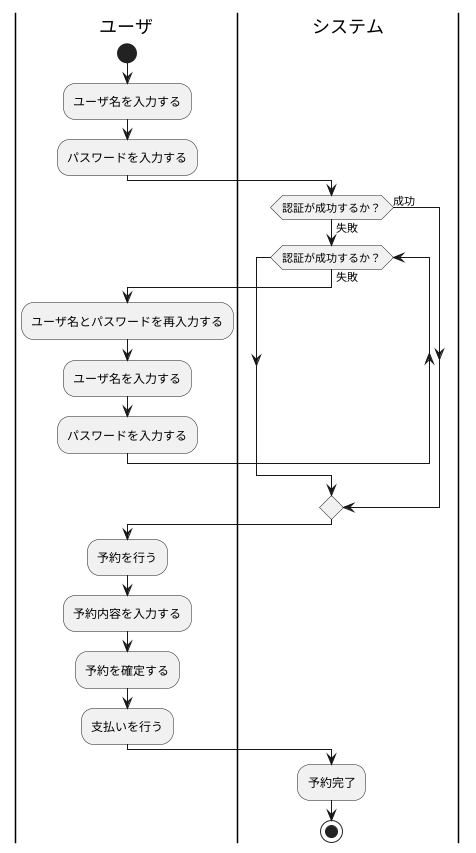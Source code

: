 @startuml 演習7-1
|ユーザ|
start
:ユーザ名を入力する;
:パスワードを入力する;
|ユーザ|
|システム|
if (認証が成功するか？) then (成功)
else (失敗)
    while (認証が成功するか？) is (失敗)
    |ユーザ|
        :ユーザ名とパスワードを再入力する;
        :ユーザ名を入力する;
        :パスワードを入力する;
    |ユーザ|
     endwhile
endif
|システム|
|ユーザ|
:予約を行う;
:予約内容を入力する;
:予約を確定する;
:支払いを行う;
|ユーザ|
|システム|
:予約完了;
|システム|
stop
@enduml